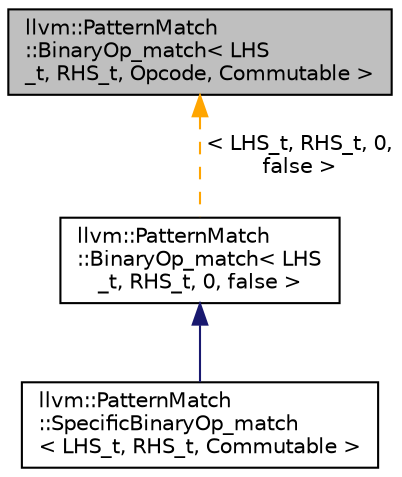 digraph "llvm::PatternMatch::BinaryOp_match&lt; LHS_t, RHS_t, Opcode, Commutable &gt;"
{
 // LATEX_PDF_SIZE
  bgcolor="transparent";
  edge [fontname="Helvetica",fontsize="10",labelfontname="Helvetica",labelfontsize="10"];
  node [fontname="Helvetica",fontsize="10",shape=record];
  Node1 [label="llvm::PatternMatch\l::BinaryOp_match\< LHS\l_t, RHS_t, Opcode, Commutable \>",height=0.2,width=0.4,color="black", fillcolor="grey75", style="filled", fontcolor="black",tooltip=" "];
  Node1 -> Node2 [dir="back",color="orange",fontsize="10",style="dashed",label=" \< LHS_t, RHS_t, 0,\l false \>" ,fontname="Helvetica"];
  Node2 [label="llvm::PatternMatch\l::BinaryOp_match\< LHS\l_t, RHS_t, 0, false \>",height=0.2,width=0.4,color="black",URL="$structllvm_1_1PatternMatch_1_1BinaryOp__match.html",tooltip=" "];
  Node2 -> Node3 [dir="back",color="midnightblue",fontsize="10",style="solid",fontname="Helvetica"];
  Node3 [label="llvm::PatternMatch\l::SpecificBinaryOp_match\l\< LHS_t, RHS_t, Commutable \>",height=0.2,width=0.4,color="black",URL="$structllvm_1_1PatternMatch_1_1SpecificBinaryOp__match.html",tooltip=" "];
}
